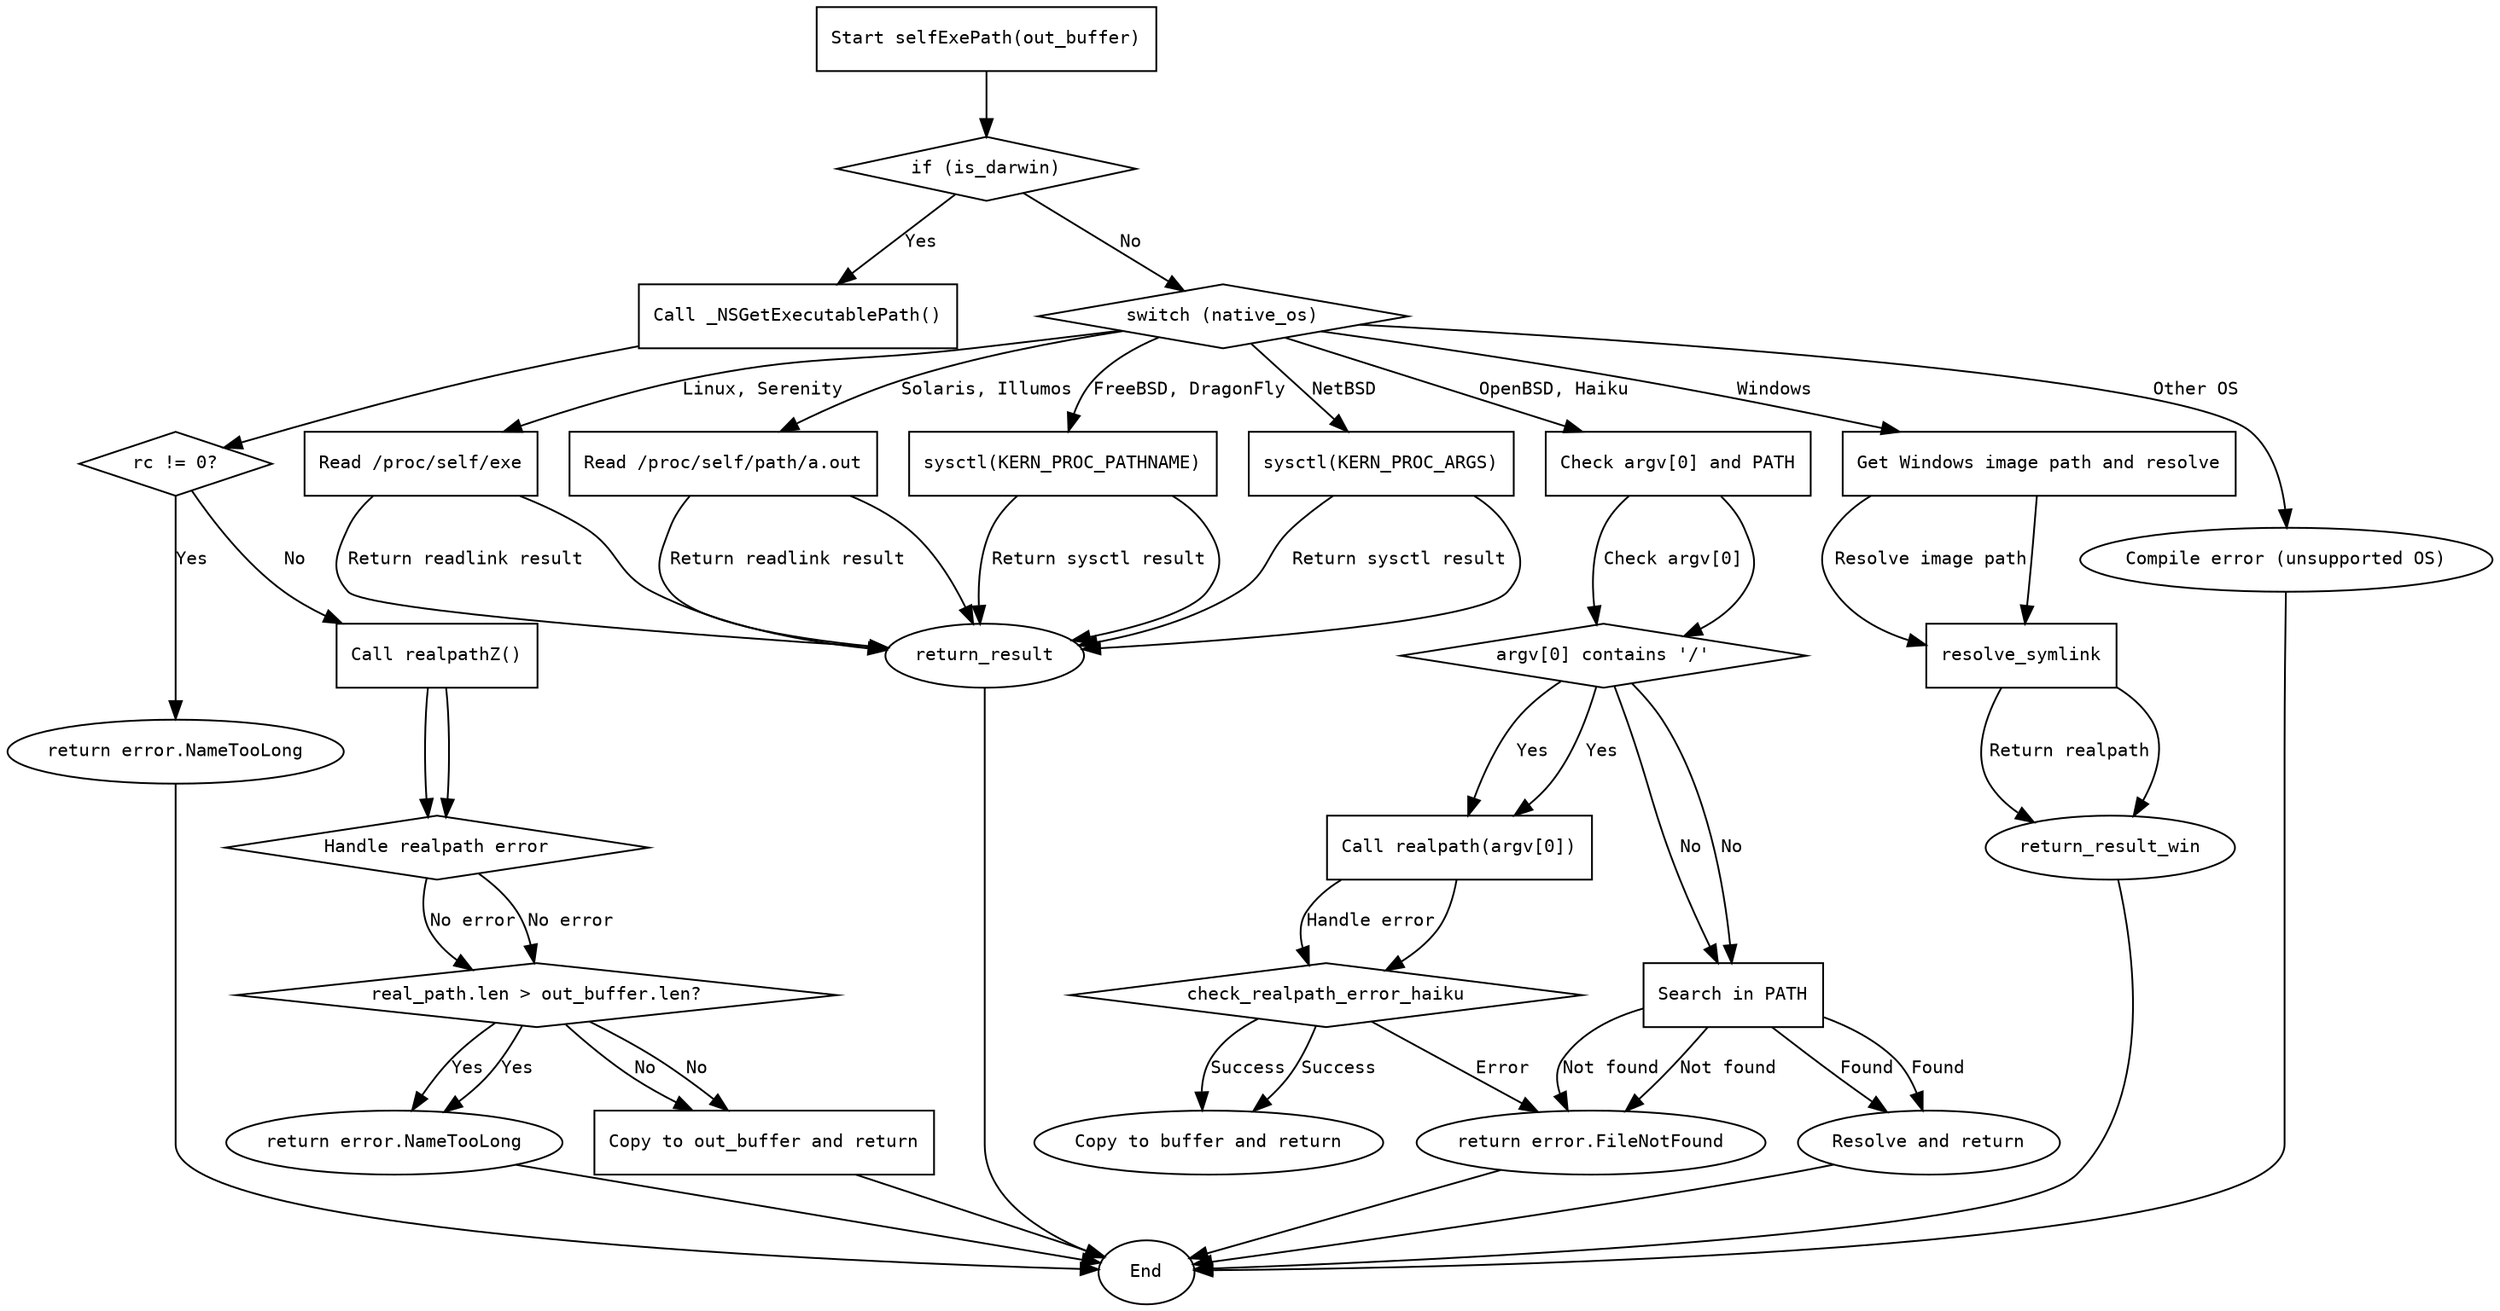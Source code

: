 
digraph flowchart {
    node [shape=rectangle, fontname="Courier", fontsize=10];
    edge [fontname="Courier", fontsize=10];

    start [label="Start selfExePath(out_buffer)"];
    check_darwin [label="if (is_darwin)" shape=diamond];
    darwin_path [label="Call _NSGetExecutablePath()"];
    check_rc [label="rc != 0?" shape=diamond];
    error_nametoolong1 [label="return error.NameTooLong"];
    darwin_realpath [label="Call realpathZ()"];
    check_realpath_error [label="Handle realpath error" shape=diamond];
    check_buffer_len [label="real_path.len > out_buffer.len?" shape=diamond];
    error_nametoolong2 [label="return error.NameTooLong"];
    copy_result [label="Copy to out_buffer and return"];
    os_switch [label="switch (native_os)" shape=diamond];
    linux_serenity [label="Read /proc/self/exe"];
    solaris_illumos [label="Read /proc/self/path/a.out"];
    freebsd_dragonfly [label="sysctl(KERN_PROC_PATHNAME)"];
    netbsd [label="sysctl(KERN_PROC_ARGS)"];
    openbsd_haiku [label="Check argv[0] and PATH"];
    windows_path [label="Get Windows image path and resolve"];
    compile_error [label="Compile error (unsupported OS)"];

    start -> check_darwin;
    
    check_darwin -> darwin_path [label="Yes"];
    darwin_path -> check_rc;
    check_rc -> error_nametoolong1 [label="Yes"];
    check_rc -> darwin_realpath [label="No"];
    darwin_realpath -> check_realpath_error;
    check_realpath_error -> check_buffer_len [label="No error"];
    check_buffer_len -> error_nametoolong2 [label="Yes"];
    check_buffer_len -> copy_result [label="No"];
    
    check_darwin -> os_switch [label="No"];
    os_switch -> linux_serenity [label="Linux, Serenity"];
    os_switch -> solaris_illumos [label="Solaris, Illumos"];
    os_switch -> freebsd_dragonfly [label="FreeBSD, DragonFly"];
    os_switch -> netbsd [label="NetBSD"];
    os_switch -> openbsd_haiku [label="OpenBSD, Haiku"];
    os_switch -> windows_path [label="Windows"];
    os_switch -> compile_error [label="Other OS"];
    
    linux_serenity -> return_result [label="Return readlink result"];
    solaris_illumos -> return_result [label="Return readlink result"];
    freebsd_dragonfly -> return_result [label="Return sysctl result"];
    netbsd -> return_result [label="Return sysctl result"];
    
    openbsd_haiku -> argv_check [label="Check argv[0]"];
    argv_check [label="argv[0] contains '/'" shape=diamond];
    argv_check -> realpath_argv [label="Yes"];
    realpath_argv [label="Call realpath(argv[0])"];
    realpath_argv -> check_realpath_error_haiku [label="Handle error"];
    check_realpath_error_haiku [shape=diamond];
    check_realpath_error_haiku -> copy_result_haiku [label="Success"];
    copy_result_haiku [label="Copy to buffer and return"];
    
    argv_check -> search_path [label="No"];
    search_path [label="Search in PATH"];
    search_path -> found_in_path [label="Found"];
    found_in_path [label="Resolve and return"];
    search_path -> error_filenotfound [label="Not found"];
    
    windows_path -> resolve_symlink [label="Resolve image path"];
    resolve_symlink -> return_result_win [label="Return realpath"];
    
    error_nametoolong1 [shape=ellipse];
    error_nametoolong2 [shape=ellipse];
    error_filenotfound [label="return error.FileNotFound" shape=ellipse];
    return_result [shape=ellipse];
    copy_result_haiku [shape=ellipse];
    found_in_path [shape=ellipse];
    return_result_win [shape=ellipse];
    compile_error [shape=ellipse];

    // Edge connections
    darwin_realpath -> check_realpath_error;
    check_realpath_error -> check_buffer_len [label="No error"];
    check_buffer_len -> error_nametoolong2 [label="Yes"];
    check_buffer_len -> copy_result [label="No"];
    copy_result -> end;

    openbsd_haiku -> argv_check;
    argv_check -> realpath_argv [label="Yes"];
    realpath_argv -> check_realpath_error_haiku;
    check_realpath_error_haiku -> copy_result_haiku [label="Success"];
    check_realpath_error_haiku -> error_filenotfound [label="Error"];
    argv_check -> search_path [label="No"];
    search_path -> found_in_path [label="Found"];
    search_path -> error_filenotfound [label="Not found"];
    found_in_path -> end;
    error_filenotfound -> end;

    windows_path -> resolve_symlink;
    resolve_symlink -> return_result_win;
    return_result_win -> end;

    linux_serenity -> return_result;
    return_result -> end;

    solaris_illumos -> return_result;
    freebsd_dragonfly -> return_result;
    netbsd -> return_result;

    error_nametoolong1 -> end;
    error_nametoolong2 -> end;
    compile_error -> end;

    end [label="End", shape=ellipse];
}
